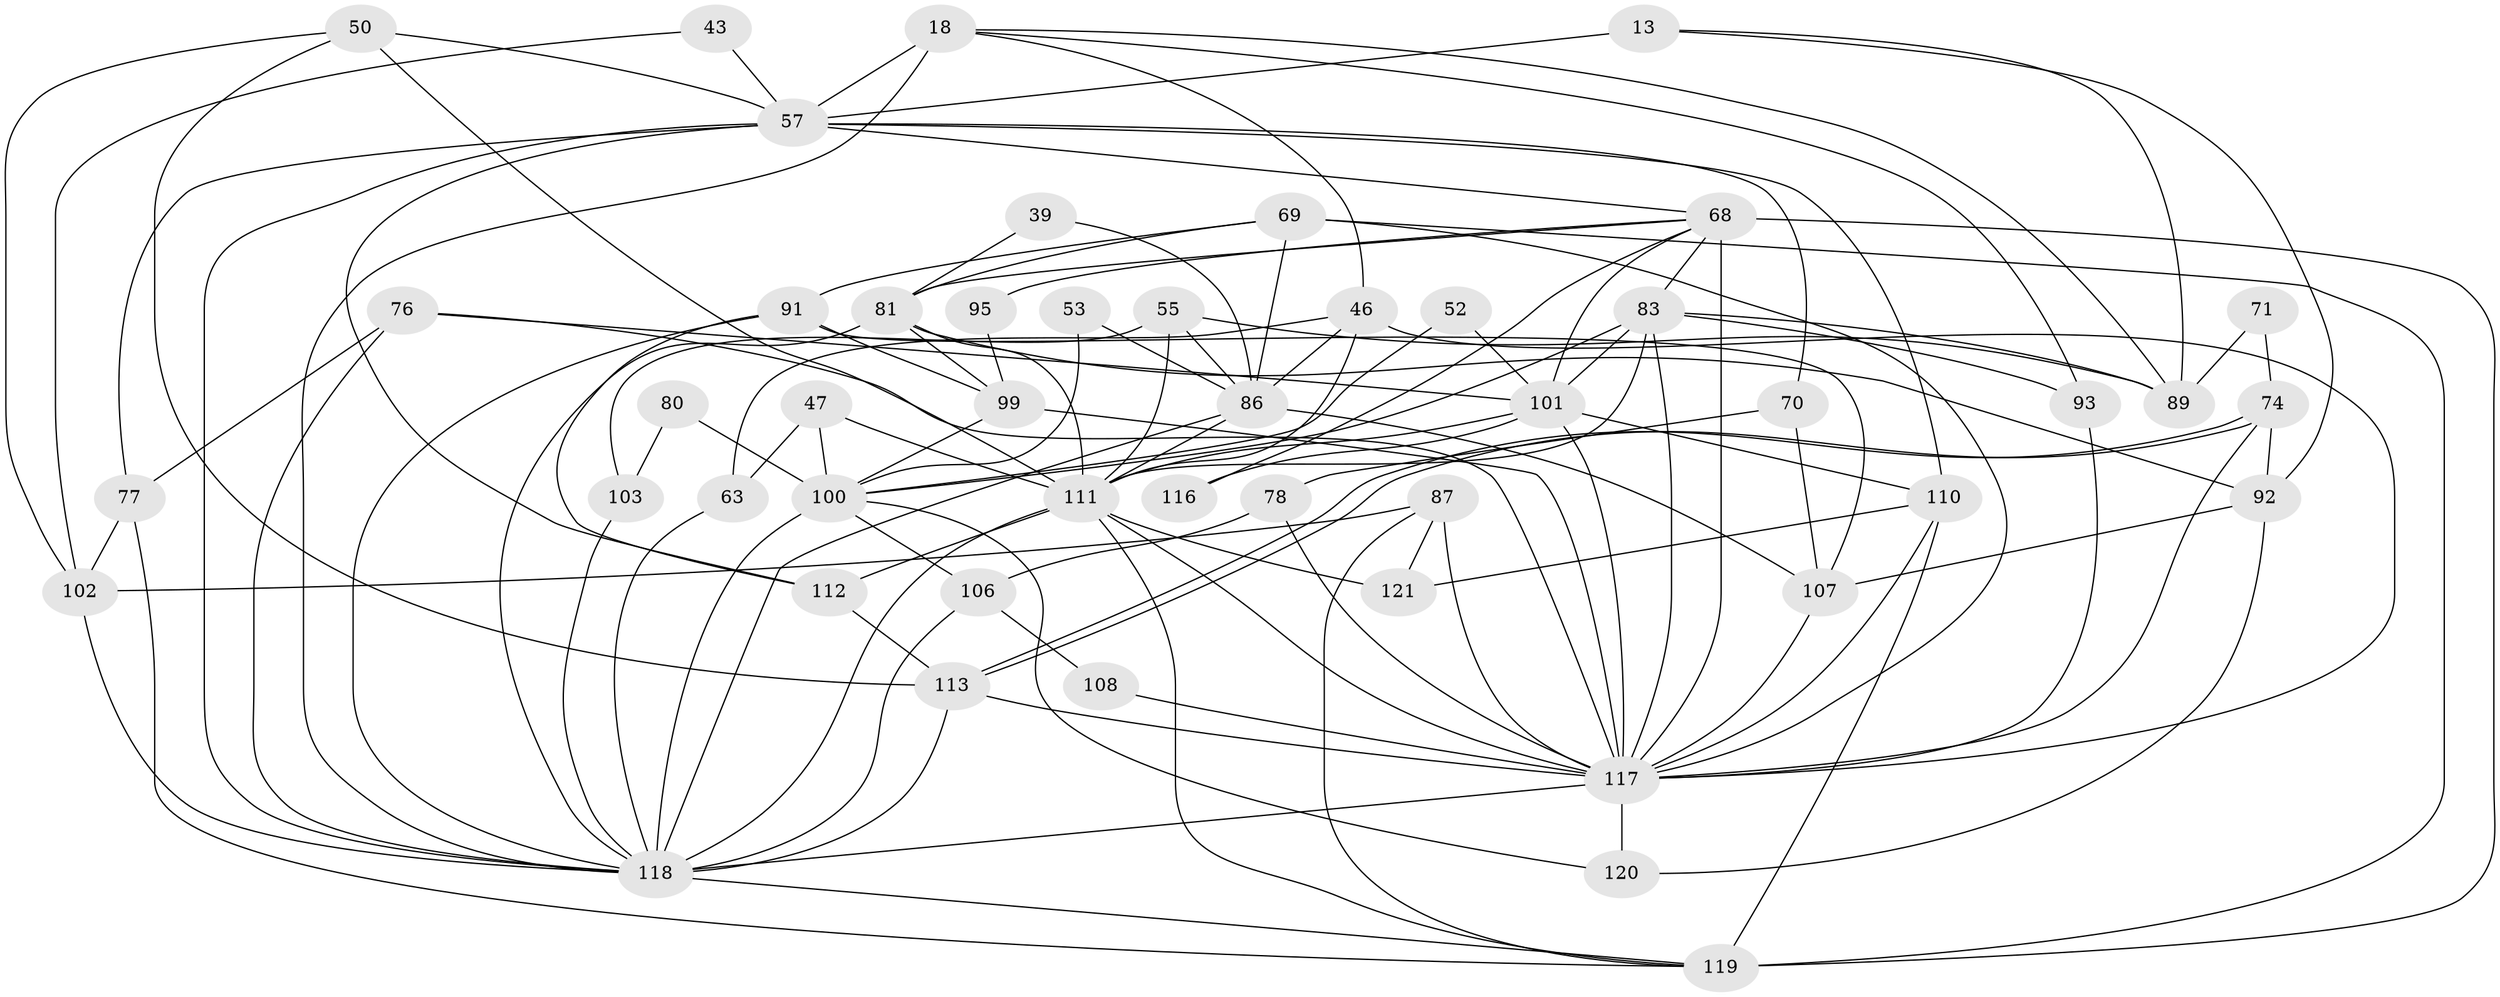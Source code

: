 // original degree distribution, {5: 0.23140495867768596, 4: 0.2809917355371901, 3: 0.21487603305785125, 2: 0.1487603305785124, 6: 0.09917355371900827, 7: 0.01652892561983471, 8: 0.008264462809917356}
// Generated by graph-tools (version 1.1) at 2025/54/03/04/25 21:54:11]
// undirected, 48 vertices, 122 edges
graph export_dot {
graph [start="1"]
  node [color=gray90,style=filled];
  13;
  18;
  39;
  43;
  46 [super="+26"];
  47;
  50 [super="+23"];
  52;
  53;
  55;
  57 [super="+9+12"];
  63;
  68 [super="+64"];
  69 [super="+51"];
  70;
  71;
  74;
  76 [super="+60"];
  77;
  78;
  80;
  81 [super="+30+44"];
  83 [super="+42"];
  86 [super="+31+40"];
  87;
  89;
  91;
  92 [super="+28"];
  93;
  95;
  99 [super="+14"];
  100 [super="+94+27+98"];
  101 [super="+17+90+88"];
  102;
  103;
  106 [super="+6+105"];
  107 [super="+38"];
  108;
  110 [super="+67+97"];
  111 [super="+59+104+79+84"];
  112 [super="+2+37"];
  113 [super="+24"];
  116;
  117 [super="+58+114+109"];
  118 [super="+61+25+72"];
  119 [super="+62"];
  120;
  121 [super="+115"];
  13 -- 57 [weight=2];
  13 -- 89;
  13 -- 92;
  18 -- 46;
  18 -- 89;
  18 -- 57 [weight=2];
  18 -- 93;
  18 -- 118;
  39 -- 86;
  39 -- 81;
  43 -- 102;
  43 -- 57;
  46 -- 63 [weight=2];
  46 -- 86;
  46 -- 117 [weight=2];
  46 -- 111;
  47 -- 100;
  47 -- 63;
  47 -- 111;
  50 -- 57;
  50 -- 102;
  50 -- 111;
  50 -- 113;
  52 -- 100;
  52 -- 101 [weight=3];
  53 -- 86;
  53 -- 100;
  55 -- 111;
  55 -- 103;
  55 -- 89;
  55 -- 86 [weight=2];
  57 -- 70;
  57 -- 77;
  57 -- 112;
  57 -- 118;
  57 -- 68;
  57 -- 110;
  63 -- 118 [weight=2];
  68 -- 81;
  68 -- 119 [weight=2];
  68 -- 83;
  68 -- 116;
  68 -- 95;
  68 -- 117 [weight=5];
  68 -- 101;
  69 -- 91;
  69 -- 81;
  69 -- 86;
  69 -- 119;
  69 -- 117;
  70 -- 107;
  70 -- 78;
  71 -- 89;
  71 -- 74;
  74 -- 113;
  74 -- 113;
  74 -- 92 [weight=2];
  74 -- 117;
  76 -- 118 [weight=2];
  76 -- 77;
  76 -- 117;
  76 -- 101;
  77 -- 102;
  77 -- 119;
  78 -- 106 [weight=2];
  78 -- 117 [weight=2];
  80 -- 100 [weight=2];
  80 -- 103;
  81 -- 92;
  81 -- 111 [weight=2];
  81 -- 99;
  81 -- 118;
  83 -- 100 [weight=4];
  83 -- 89;
  83 -- 93;
  83 -- 111 [weight=3];
  83 -- 117;
  83 -- 101;
  86 -- 118 [weight=2];
  86 -- 107;
  86 -- 111;
  87 -- 102;
  87 -- 119;
  87 -- 117;
  87 -- 121;
  91 -- 107;
  91 -- 112 [weight=2];
  91 -- 99;
  91 -- 118;
  92 -- 120;
  92 -- 107;
  93 -- 117;
  95 -- 99;
  99 -- 100 [weight=2];
  99 -- 117 [weight=4];
  100 -- 106 [weight=3];
  100 -- 118 [weight=4];
  100 -- 120;
  101 -- 117 [weight=3];
  101 -- 116;
  101 -- 111 [weight=2];
  101 -- 110;
  102 -- 118;
  103 -- 118;
  106 -- 108;
  106 -- 118 [weight=2];
  107 -- 117;
  108 -- 117;
  110 -- 119;
  110 -- 117 [weight=2];
  110 -- 121;
  111 -- 112 [weight=4];
  111 -- 119;
  111 -- 117 [weight=2];
  111 -- 118;
  111 -- 121 [weight=2];
  112 -- 113;
  113 -- 117;
  113 -- 118;
  117 -- 118 [weight=2];
  117 -- 120;
  118 -- 119;
}
